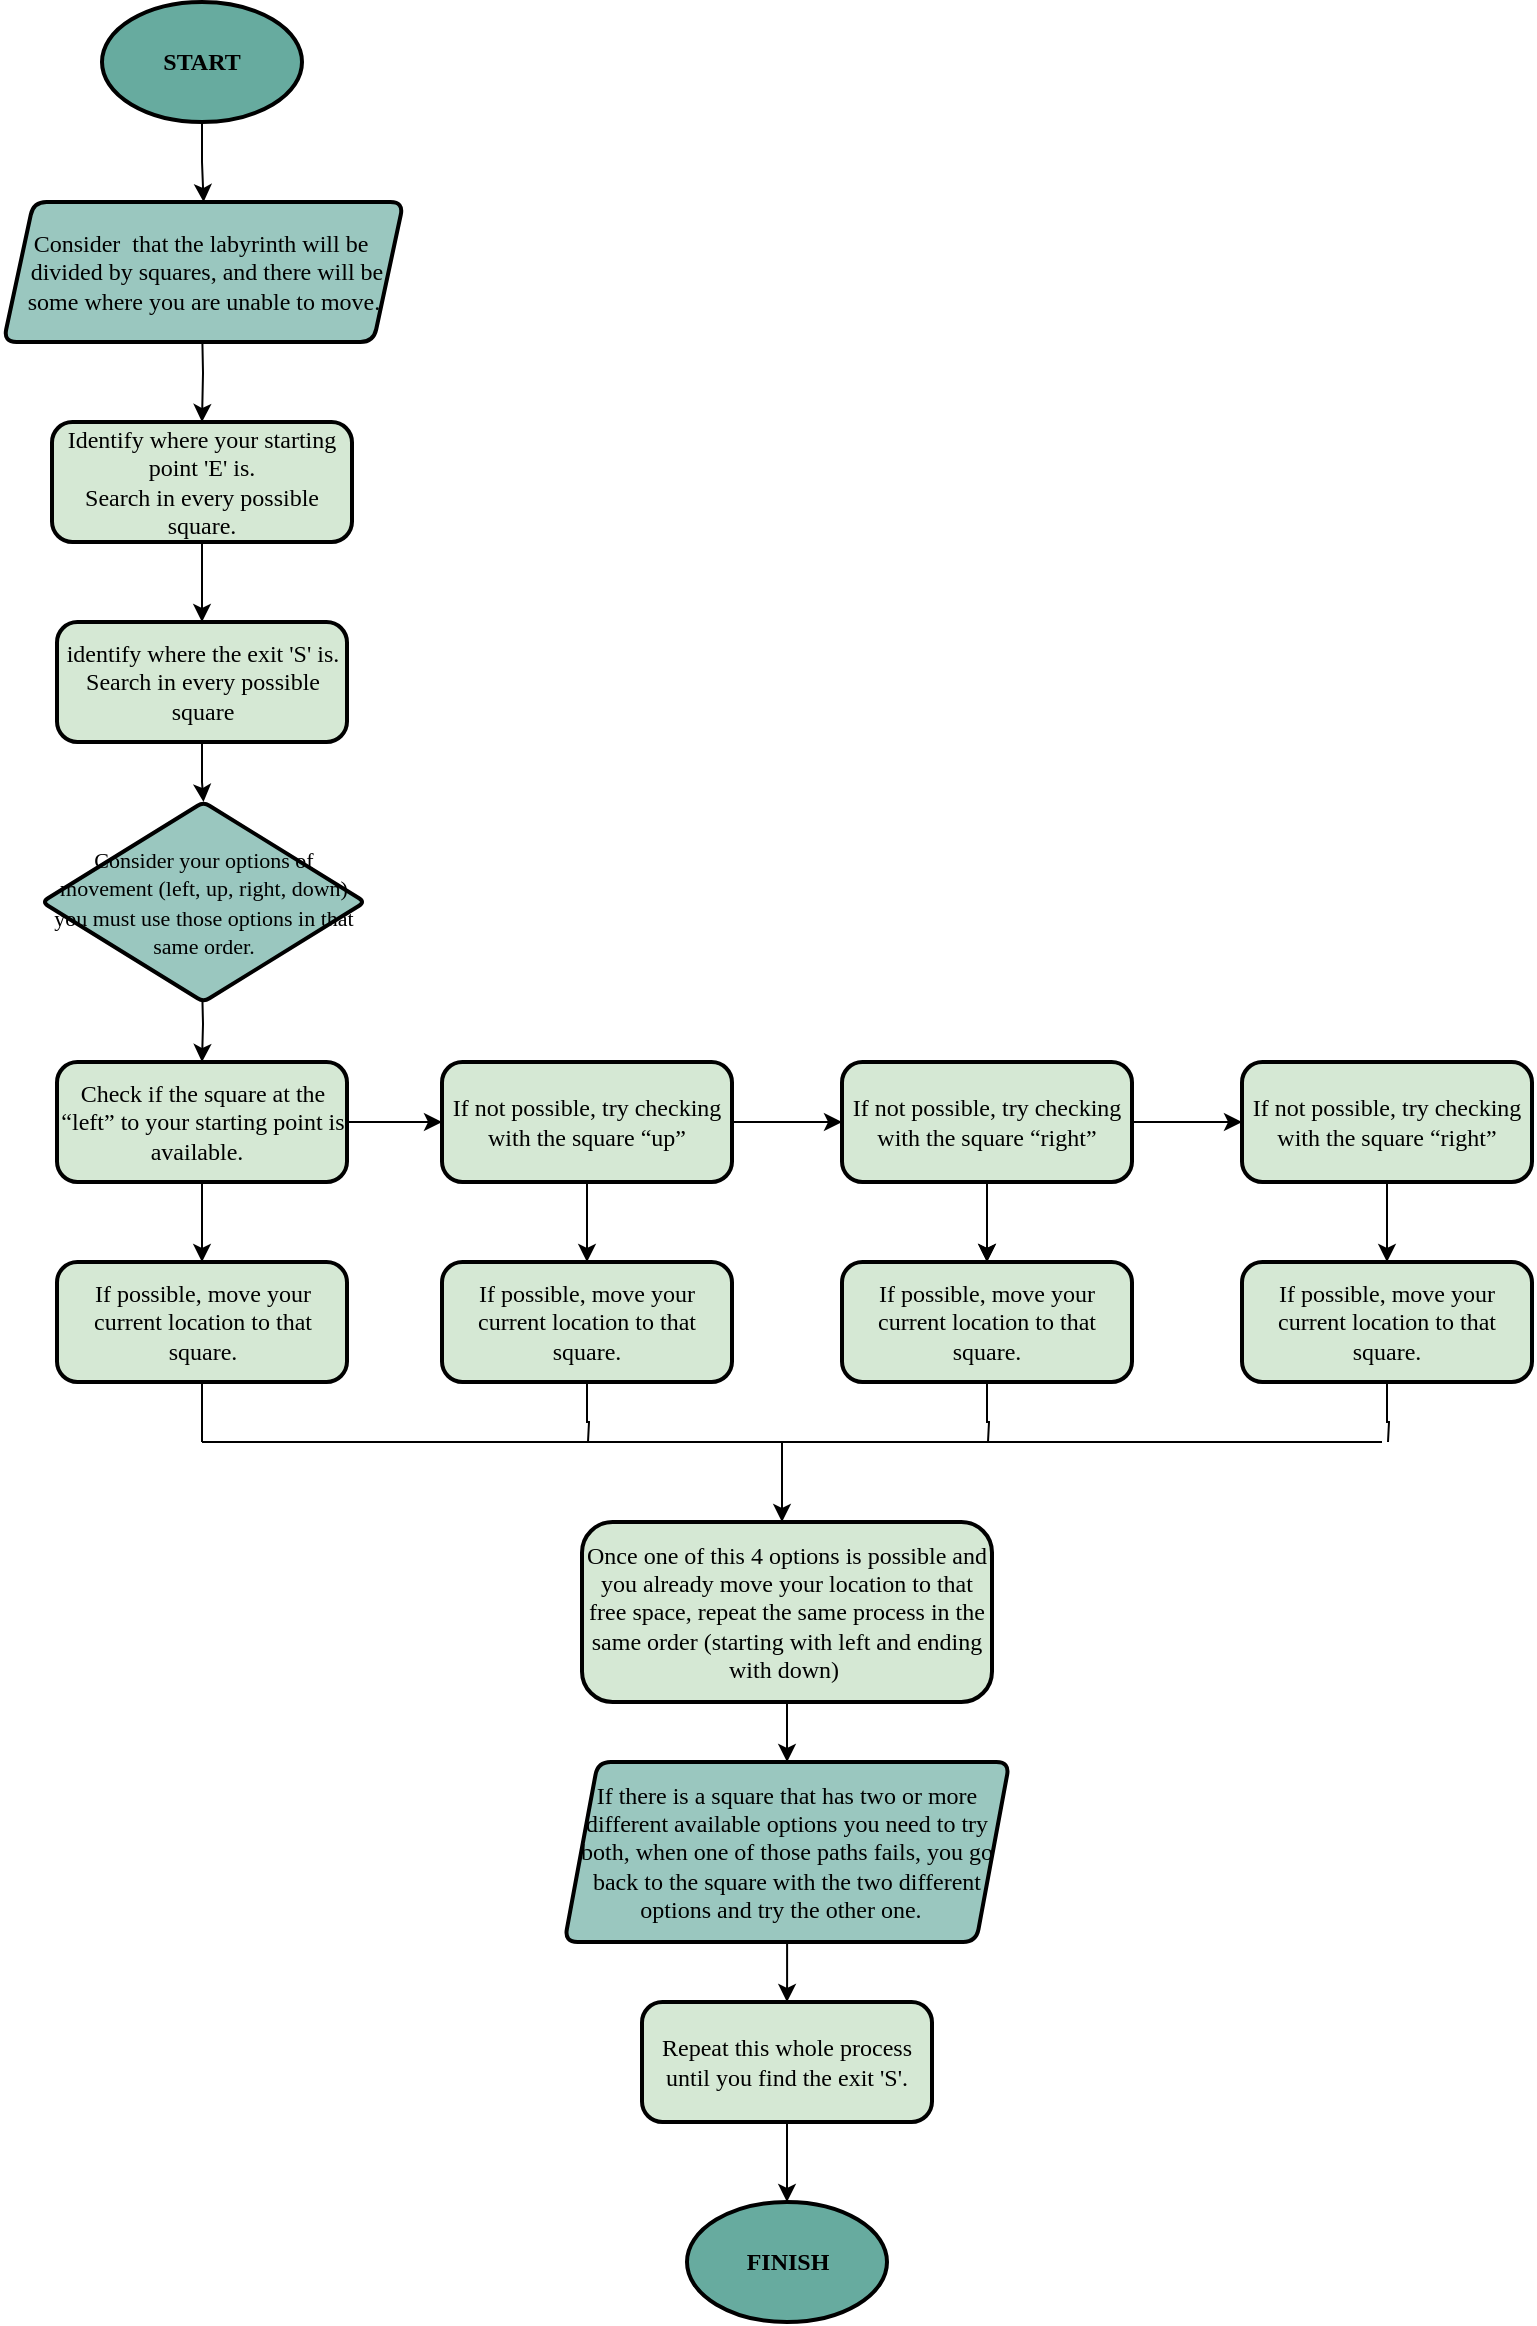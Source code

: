 <mxfile version="20.5.3" type="device"><diagram id="C5RBs43oDa-KdzZeNtuy" name="Page-1"><mxGraphModel dx="946" dy="566" grid="1" gridSize="10" guides="1" tooltips="1" connect="1" arrows="1" fold="1" page="1" pageScale="1" pageWidth="827" pageHeight="1169" math="0" shadow="0"><root><mxCell id="WIyWlLk6GJQsqaUBKTNV-0"/><mxCell id="WIyWlLk6GJQsqaUBKTNV-1" parent="WIyWlLk6GJQsqaUBKTNV-0"/><mxCell id="bRmgFhmWIIFfyUTOfryO-41" value="" style="edgeStyle=orthogonalEdgeStyle;rounded=0;orthogonalLoop=1;jettySize=auto;html=1;fontFamily=Helvetica;fontSize=11;fontColor=default;endArrow=classic;endFill=1;" edge="1" parent="WIyWlLk6GJQsqaUBKTNV-1" source="wbKuBN0pGKj-G_MlrYuM-0" target="bRmgFhmWIIFfyUTOfryO-0"><mxGeometry relative="1" as="geometry"/></mxCell><mxCell id="wbKuBN0pGKj-G_MlrYuM-0" value="&lt;font face=&quot;Times New Roman&quot;&gt;&lt;b&gt;START&lt;/b&gt;&lt;/font&gt;" style="strokeWidth=2;html=1;shape=mxgraph.flowchart.start_1;whiteSpace=wrap;fillColor=#67AB9F;" parent="WIyWlLk6GJQsqaUBKTNV-1" vertex="1"><mxGeometry x="60" y="20" width="100" height="60" as="geometry"/></mxCell><mxCell id="wbKuBN0pGKj-G_MlrYuM-12" value="" style="edgeStyle=orthogonalEdgeStyle;rounded=0;orthogonalLoop=1;jettySize=auto;html=1;fontFamily=Times New Roman;" parent="WIyWlLk6GJQsqaUBKTNV-1" source="wbKuBN0pGKj-G_MlrYuM-4" target="wbKuBN0pGKj-G_MlrYuM-11" edge="1"><mxGeometry relative="1" as="geometry"/></mxCell><mxCell id="wbKuBN0pGKj-G_MlrYuM-4" value="&lt;font face=&quot;Times New Roman&quot;&gt;Identify where your starting point 'E' is.&lt;br&gt;Search in every possible square.&lt;br&gt;&lt;/font&gt;" style="rounded=1;whiteSpace=wrap;html=1;fillColor=#D5E8D4;strokeWidth=2;arcSize=17;direction=west;" parent="WIyWlLk6GJQsqaUBKTNV-1" vertex="1"><mxGeometry x="35" y="230" width="150" height="60" as="geometry"/></mxCell><mxCell id="wbKuBN0pGKj-G_MlrYuM-10" value="" style="edgeStyle=orthogonalEdgeStyle;rounded=0;orthogonalLoop=1;jettySize=auto;html=1;fontFamily=Times New Roman;" parent="WIyWlLk6GJQsqaUBKTNV-1" target="wbKuBN0pGKj-G_MlrYuM-4" edge="1"><mxGeometry relative="1" as="geometry"><mxPoint x="110" y="180" as="sourcePoint"/></mxGeometry></mxCell><mxCell id="bRmgFhmWIIFfyUTOfryO-42" value="" style="edgeStyle=orthogonalEdgeStyle;rounded=0;orthogonalLoop=1;jettySize=auto;html=1;fontFamily=Helvetica;fontSize=11;fontColor=default;endArrow=classic;endFill=1;" edge="1" parent="WIyWlLk6GJQsqaUBKTNV-1" source="wbKuBN0pGKj-G_MlrYuM-11" target="bRmgFhmWIIFfyUTOfryO-40"><mxGeometry relative="1" as="geometry"/></mxCell><mxCell id="wbKuBN0pGKj-G_MlrYuM-11" value="&lt;font face=&quot;Times New Roman&quot;&gt;identify where the exit 'S' is.&lt;br&gt;&lt;/font&gt;&lt;span style=&quot;font-family: &amp;quot;Times New Roman&amp;quot;;&quot;&gt;Search in every possible square&lt;/span&gt;&lt;font face=&quot;Times New Roman&quot;&gt;&lt;br&gt;&lt;/font&gt;" style="whiteSpace=wrap;html=1;fillColor=#D5E8D4;rounded=1;strokeWidth=2;arcSize=17;" parent="WIyWlLk6GJQsqaUBKTNV-1" vertex="1"><mxGeometry x="37.5" y="330" width="145" height="60" as="geometry"/></mxCell><mxCell id="bRmgFhmWIIFfyUTOfryO-0" value="&lt;span style=&quot;font-family: &amp;quot;Times New Roman&amp;quot;;&quot;&gt;&lt;font style=&quot;font-size: 12px;&quot;&gt;Consider&amp;nbsp; that the labyrinth will be&amp;nbsp; &amp;nbsp;divided by squares, and there will be some where you are unable to move.&lt;/font&gt;&lt;/span&gt;" style="shape=parallelogram;html=1;strokeWidth=2;perimeter=parallelogramPerimeter;whiteSpace=wrap;rounded=1;arcSize=13;size=0.075;fillColor=#9AC7BF;align=center;" vertex="1" parent="WIyWlLk6GJQsqaUBKTNV-1"><mxGeometry x="10.75" y="120" width="200" height="70" as="geometry"/></mxCell><mxCell id="bRmgFhmWIIFfyUTOfryO-4" value="" style="edgeStyle=orthogonalEdgeStyle;rounded=0;orthogonalLoop=1;jettySize=auto;html=1;fontSize=12;" edge="1" parent="WIyWlLk6GJQsqaUBKTNV-1" target="bRmgFhmWIIFfyUTOfryO-3"><mxGeometry relative="1" as="geometry"><mxPoint x="110" y="510" as="sourcePoint"/></mxGeometry></mxCell><mxCell id="bRmgFhmWIIFfyUTOfryO-6" value="" style="edgeStyle=orthogonalEdgeStyle;rounded=0;orthogonalLoop=1;jettySize=auto;html=1;fontSize=12;" edge="1" parent="WIyWlLk6GJQsqaUBKTNV-1" source="bRmgFhmWIIFfyUTOfryO-3" target="bRmgFhmWIIFfyUTOfryO-5"><mxGeometry relative="1" as="geometry"/></mxCell><mxCell id="bRmgFhmWIIFfyUTOfryO-10" value="" style="edgeStyle=orthogonalEdgeStyle;rounded=0;orthogonalLoop=1;jettySize=auto;html=1;fontFamily=Helvetica;fontSize=12;fontColor=default;" edge="1" parent="WIyWlLk6GJQsqaUBKTNV-1" source="bRmgFhmWIIFfyUTOfryO-3" target="bRmgFhmWIIFfyUTOfryO-9"><mxGeometry relative="1" as="geometry"/></mxCell><mxCell id="bRmgFhmWIIFfyUTOfryO-3" value="&lt;font face=&quot;Times New Roman&quot;&gt;Check if the square at the “left” to your starting point is available.&amp;nbsp;&amp;nbsp;&lt;br&gt;&lt;/font&gt;" style="whiteSpace=wrap;html=1;fillColor=#D5E8D4;rounded=1;strokeWidth=2;arcSize=17;" vertex="1" parent="WIyWlLk6GJQsqaUBKTNV-1"><mxGeometry x="37.5" y="550" width="145" height="60" as="geometry"/></mxCell><mxCell id="bRmgFhmWIIFfyUTOfryO-28" value="" style="edgeStyle=orthogonalEdgeStyle;rounded=0;orthogonalLoop=1;jettySize=auto;html=1;fontFamily=Helvetica;fontSize=12;fontColor=default;endArrow=none;endFill=0;" edge="1" parent="WIyWlLk6GJQsqaUBKTNV-1" source="bRmgFhmWIIFfyUTOfryO-5"><mxGeometry relative="1" as="geometry"><mxPoint x="110" y="740" as="targetPoint"/></mxGeometry></mxCell><mxCell id="bRmgFhmWIIFfyUTOfryO-5" value="&lt;font face=&quot;Times New Roman&quot;&gt;If possible, move your current location to that square.&lt;br&gt;&lt;/font&gt;" style="whiteSpace=wrap;html=1;fillColor=#D5E8D4;rounded=1;strokeWidth=2;arcSize=17;" vertex="1" parent="WIyWlLk6GJQsqaUBKTNV-1"><mxGeometry x="37.5" y="650" width="145" height="60" as="geometry"/></mxCell><mxCell id="bRmgFhmWIIFfyUTOfryO-12" value="" style="edgeStyle=orthogonalEdgeStyle;rounded=0;orthogonalLoop=1;jettySize=auto;html=1;fontFamily=Helvetica;fontSize=12;fontColor=default;" edge="1" parent="WIyWlLk6GJQsqaUBKTNV-1" source="bRmgFhmWIIFfyUTOfryO-9" target="bRmgFhmWIIFfyUTOfryO-11"><mxGeometry relative="1" as="geometry"/></mxCell><mxCell id="bRmgFhmWIIFfyUTOfryO-16" value="" style="edgeStyle=orthogonalEdgeStyle;rounded=0;orthogonalLoop=1;jettySize=auto;html=1;fontFamily=Helvetica;fontSize=12;fontColor=default;" edge="1" parent="WIyWlLk6GJQsqaUBKTNV-1" source="bRmgFhmWIIFfyUTOfryO-9" target="bRmgFhmWIIFfyUTOfryO-13"><mxGeometry relative="1" as="geometry"/></mxCell><mxCell id="bRmgFhmWIIFfyUTOfryO-9" value="&lt;font face=&quot;Times New Roman&quot;&gt;If not possible, try checking with the square “up”&lt;br&gt;&lt;/font&gt;" style="whiteSpace=wrap;html=1;fillColor=#D5E8D4;rounded=1;strokeWidth=2;arcSize=17;" vertex="1" parent="WIyWlLk6GJQsqaUBKTNV-1"><mxGeometry x="230" y="550" width="145" height="60" as="geometry"/></mxCell><mxCell id="bRmgFhmWIIFfyUTOfryO-32" value="" style="edgeStyle=orthogonalEdgeStyle;rounded=0;orthogonalLoop=1;jettySize=auto;html=1;fontFamily=Helvetica;fontSize=12;fontColor=default;endArrow=none;endFill=0;" edge="1" parent="WIyWlLk6GJQsqaUBKTNV-1" source="bRmgFhmWIIFfyUTOfryO-11"><mxGeometry relative="1" as="geometry"><mxPoint x="303" y="740" as="targetPoint"/></mxGeometry></mxCell><mxCell id="bRmgFhmWIIFfyUTOfryO-11" value="&lt;font face=&quot;Times New Roman&quot;&gt;If possible, move your current location to that square.&lt;br&gt;&lt;/font&gt;" style="whiteSpace=wrap;html=1;fillColor=#D5E8D4;rounded=1;strokeWidth=2;arcSize=17;" vertex="1" parent="WIyWlLk6GJQsqaUBKTNV-1"><mxGeometry x="230" y="650" width="145" height="60" as="geometry"/></mxCell><mxCell id="bRmgFhmWIIFfyUTOfryO-18" value="" style="edgeStyle=orthogonalEdgeStyle;rounded=0;orthogonalLoop=1;jettySize=auto;html=1;fontFamily=Helvetica;fontSize=12;fontColor=default;" edge="1" parent="WIyWlLk6GJQsqaUBKTNV-1" source="bRmgFhmWIIFfyUTOfryO-13" target="bRmgFhmWIIFfyUTOfryO-17"><mxGeometry relative="1" as="geometry"/></mxCell><mxCell id="bRmgFhmWIIFfyUTOfryO-20" value="" style="edgeStyle=orthogonalEdgeStyle;rounded=0;orthogonalLoop=1;jettySize=auto;html=1;fontFamily=Helvetica;fontSize=12;fontColor=default;" edge="1" parent="WIyWlLk6GJQsqaUBKTNV-1" source="bRmgFhmWIIFfyUTOfryO-13" target="bRmgFhmWIIFfyUTOfryO-19"><mxGeometry relative="1" as="geometry"/></mxCell><mxCell id="bRmgFhmWIIFfyUTOfryO-22" value="" style="edgeStyle=orthogonalEdgeStyle;rounded=0;orthogonalLoop=1;jettySize=auto;html=1;fontFamily=Helvetica;fontSize=12;fontColor=default;" edge="1" parent="WIyWlLk6GJQsqaUBKTNV-1" source="bRmgFhmWIIFfyUTOfryO-13" target="bRmgFhmWIIFfyUTOfryO-17"><mxGeometry relative="1" as="geometry"/></mxCell><mxCell id="bRmgFhmWIIFfyUTOfryO-13" value="&lt;font face=&quot;Times New Roman&quot;&gt;If not possible, try checking with the square “right”&lt;br&gt;&lt;/font&gt;" style="whiteSpace=wrap;html=1;fillColor=#D5E8D4;rounded=1;strokeWidth=2;arcSize=17;" vertex="1" parent="WIyWlLk6GJQsqaUBKTNV-1"><mxGeometry x="430" y="550" width="145" height="60" as="geometry"/></mxCell><mxCell id="bRmgFhmWIIFfyUTOfryO-34" value="" style="edgeStyle=orthogonalEdgeStyle;rounded=0;orthogonalLoop=1;jettySize=auto;html=1;fontFamily=Helvetica;fontSize=12;fontColor=default;endArrow=none;endFill=0;" edge="1" parent="WIyWlLk6GJQsqaUBKTNV-1" source="bRmgFhmWIIFfyUTOfryO-17"><mxGeometry relative="1" as="geometry"><mxPoint x="503" y="740" as="targetPoint"/></mxGeometry></mxCell><mxCell id="bRmgFhmWIIFfyUTOfryO-17" value="&lt;font face=&quot;Times New Roman&quot;&gt;If possible, move your current location to that square.&lt;br&gt;&lt;/font&gt;" style="whiteSpace=wrap;html=1;fillColor=#D5E8D4;rounded=1;strokeWidth=2;arcSize=17;" vertex="1" parent="WIyWlLk6GJQsqaUBKTNV-1"><mxGeometry x="430" y="650" width="145" height="60" as="geometry"/></mxCell><mxCell id="bRmgFhmWIIFfyUTOfryO-24" value="" style="edgeStyle=orthogonalEdgeStyle;rounded=0;orthogonalLoop=1;jettySize=auto;html=1;fontFamily=Helvetica;fontSize=12;fontColor=default;" edge="1" parent="WIyWlLk6GJQsqaUBKTNV-1" source="bRmgFhmWIIFfyUTOfryO-19" target="bRmgFhmWIIFfyUTOfryO-23"><mxGeometry relative="1" as="geometry"/></mxCell><mxCell id="bRmgFhmWIIFfyUTOfryO-19" value="&lt;font face=&quot;Times New Roman&quot;&gt;If not possible, try checking with the square “right”&lt;br&gt;&lt;/font&gt;" style="whiteSpace=wrap;html=1;fillColor=#D5E8D4;rounded=1;strokeWidth=2;arcSize=17;" vertex="1" parent="WIyWlLk6GJQsqaUBKTNV-1"><mxGeometry x="630" y="550" width="145" height="60" as="geometry"/></mxCell><mxCell id="bRmgFhmWIIFfyUTOfryO-36" value="" style="edgeStyle=orthogonalEdgeStyle;rounded=0;orthogonalLoop=1;jettySize=auto;html=1;fontFamily=Helvetica;fontSize=12;fontColor=default;endArrow=none;endFill=0;" edge="1" parent="WIyWlLk6GJQsqaUBKTNV-1" source="bRmgFhmWIIFfyUTOfryO-23"><mxGeometry relative="1" as="geometry"><mxPoint x="703" y="740" as="targetPoint"/></mxGeometry></mxCell><mxCell id="bRmgFhmWIIFfyUTOfryO-23" value="&lt;font face=&quot;Times New Roman&quot;&gt;If possible, move your current location to that square.&lt;br&gt;&lt;/font&gt;" style="whiteSpace=wrap;html=1;fillColor=#D5E8D4;rounded=1;strokeWidth=2;arcSize=17;" vertex="1" parent="WIyWlLk6GJQsqaUBKTNV-1"><mxGeometry x="630" y="650" width="145" height="60" as="geometry"/></mxCell><mxCell id="bRmgFhmWIIFfyUTOfryO-37" value="" style="endArrow=none;html=1;rounded=0;fontFamily=Helvetica;fontSize=12;fontColor=default;" edge="1" parent="WIyWlLk6GJQsqaUBKTNV-1"><mxGeometry width="50" height="50" relative="1" as="geometry"><mxPoint x="110" y="740" as="sourcePoint"/><mxPoint x="700" y="740" as="targetPoint"/><Array as="points"><mxPoint x="370" y="740"/></Array></mxGeometry></mxCell><mxCell id="bRmgFhmWIIFfyUTOfryO-38" value="" style="endArrow=classic;html=1;rounded=0;fontFamily=Helvetica;fontSize=12;fontColor=default;" edge="1" parent="WIyWlLk6GJQsqaUBKTNV-1"><mxGeometry width="50" height="50" relative="1" as="geometry"><mxPoint x="400" y="740" as="sourcePoint"/><mxPoint x="400" y="780" as="targetPoint"/><Array as="points"><mxPoint x="400" y="770"/></Array></mxGeometry></mxCell><mxCell id="bRmgFhmWIIFfyUTOfryO-44" value="" style="edgeStyle=orthogonalEdgeStyle;rounded=0;orthogonalLoop=1;jettySize=auto;html=1;fontFamily=Helvetica;fontSize=11;fontColor=default;endArrow=classic;endFill=1;" edge="1" parent="WIyWlLk6GJQsqaUBKTNV-1" source="bRmgFhmWIIFfyUTOfryO-39" target="bRmgFhmWIIFfyUTOfryO-43"><mxGeometry relative="1" as="geometry"/></mxCell><mxCell id="bRmgFhmWIIFfyUTOfryO-39" value="&lt;font face=&quot;Times New Roman&quot;&gt;Once one of this 4 options is possible and you already move your location to that free space, repeat the same process in the same order (starting with left and ending with down)&amp;nbsp;&lt;br&gt;&lt;/font&gt;" style="whiteSpace=wrap;html=1;fillColor=#D5E8D4;rounded=1;strokeWidth=2;arcSize=17;" vertex="1" parent="WIyWlLk6GJQsqaUBKTNV-1"><mxGeometry x="300" y="780" width="205" height="90" as="geometry"/></mxCell><mxCell id="bRmgFhmWIIFfyUTOfryO-40" value="&lt;font style=&quot;font-size: 11px;&quot;&gt;&lt;span style=&quot;font-family: &amp;quot;Times New Roman&amp;quot;;&quot;&gt;Consider your options&amp;nbsp;of movement&amp;nbsp;&lt;/span&gt;&lt;span style=&quot;font-family: &amp;quot;Times New Roman&amp;quot;;&quot;&gt;(left, up, right, down) you must use&amp;nbsp;&lt;/span&gt;&lt;span style=&quot;font-family: &amp;quot;Times New Roman&amp;quot;;&quot;&gt;those options in that same order.&lt;/span&gt;&lt;/font&gt;" style="rhombus;whiteSpace=wrap;html=1;rounded=1;strokeColor=default;strokeWidth=2;fontFamily=Helvetica;fontSize=12;fontColor=default;fillColor=#9AC7BF;arcSize=7;" vertex="1" parent="WIyWlLk6GJQsqaUBKTNV-1"><mxGeometry x="30" y="420" width="161.5" height="100" as="geometry"/></mxCell><mxCell id="bRmgFhmWIIFfyUTOfryO-46" value="" style="edgeStyle=orthogonalEdgeStyle;rounded=0;orthogonalLoop=1;jettySize=auto;html=1;fontFamily=Helvetica;fontSize=11;fontColor=default;endArrow=classic;endFill=1;" edge="1" parent="WIyWlLk6GJQsqaUBKTNV-1" source="bRmgFhmWIIFfyUTOfryO-43" target="bRmgFhmWIIFfyUTOfryO-45"><mxGeometry relative="1" as="geometry"/></mxCell><mxCell id="bRmgFhmWIIFfyUTOfryO-43" value="&lt;font face=&quot;Times New Roman&quot;&gt;If there is a square that has two or more different available options you need to try both, when one of those paths fails, you go back to the square with the two different options and try the other one.&amp;nbsp;&amp;nbsp;&lt;/font&gt;" style="shape=parallelogram;html=1;strokeWidth=2;perimeter=parallelogramPerimeter;whiteSpace=wrap;rounded=1;arcSize=13;size=0.075;fillColor=#9AC7BF;align=center;" vertex="1" parent="WIyWlLk6GJQsqaUBKTNV-1"><mxGeometry x="291.25" y="900" width="222.5" height="90" as="geometry"/></mxCell><mxCell id="bRmgFhmWIIFfyUTOfryO-48" value="" style="edgeStyle=orthogonalEdgeStyle;rounded=0;orthogonalLoop=1;jettySize=auto;html=1;fontFamily=Helvetica;fontSize=11;fontColor=default;endArrow=classic;endFill=1;" edge="1" parent="WIyWlLk6GJQsqaUBKTNV-1" source="bRmgFhmWIIFfyUTOfryO-45" target="bRmgFhmWIIFfyUTOfryO-47"><mxGeometry relative="1" as="geometry"/></mxCell><mxCell id="bRmgFhmWIIFfyUTOfryO-45" value="&lt;font face=&quot;Times New Roman&quot;&gt;Repeat this whole process until you find the exit 'S'.&lt;br&gt;&lt;/font&gt;" style="whiteSpace=wrap;html=1;fillColor=#D5E8D4;rounded=1;strokeWidth=2;arcSize=17;" vertex="1" parent="WIyWlLk6GJQsqaUBKTNV-1"><mxGeometry x="330" y="1020" width="145" height="60" as="geometry"/></mxCell><mxCell id="bRmgFhmWIIFfyUTOfryO-47" value="&lt;font face=&quot;Times New Roman&quot;&gt;&lt;b&gt;FINISH&lt;/b&gt;&lt;/font&gt;" style="strokeWidth=2;html=1;shape=mxgraph.flowchart.start_1;whiteSpace=wrap;fillColor=#67AB9F;" vertex="1" parent="WIyWlLk6GJQsqaUBKTNV-1"><mxGeometry x="352.5" y="1120" width="100" height="60" as="geometry"/></mxCell></root></mxGraphModel></diagram></mxfile>